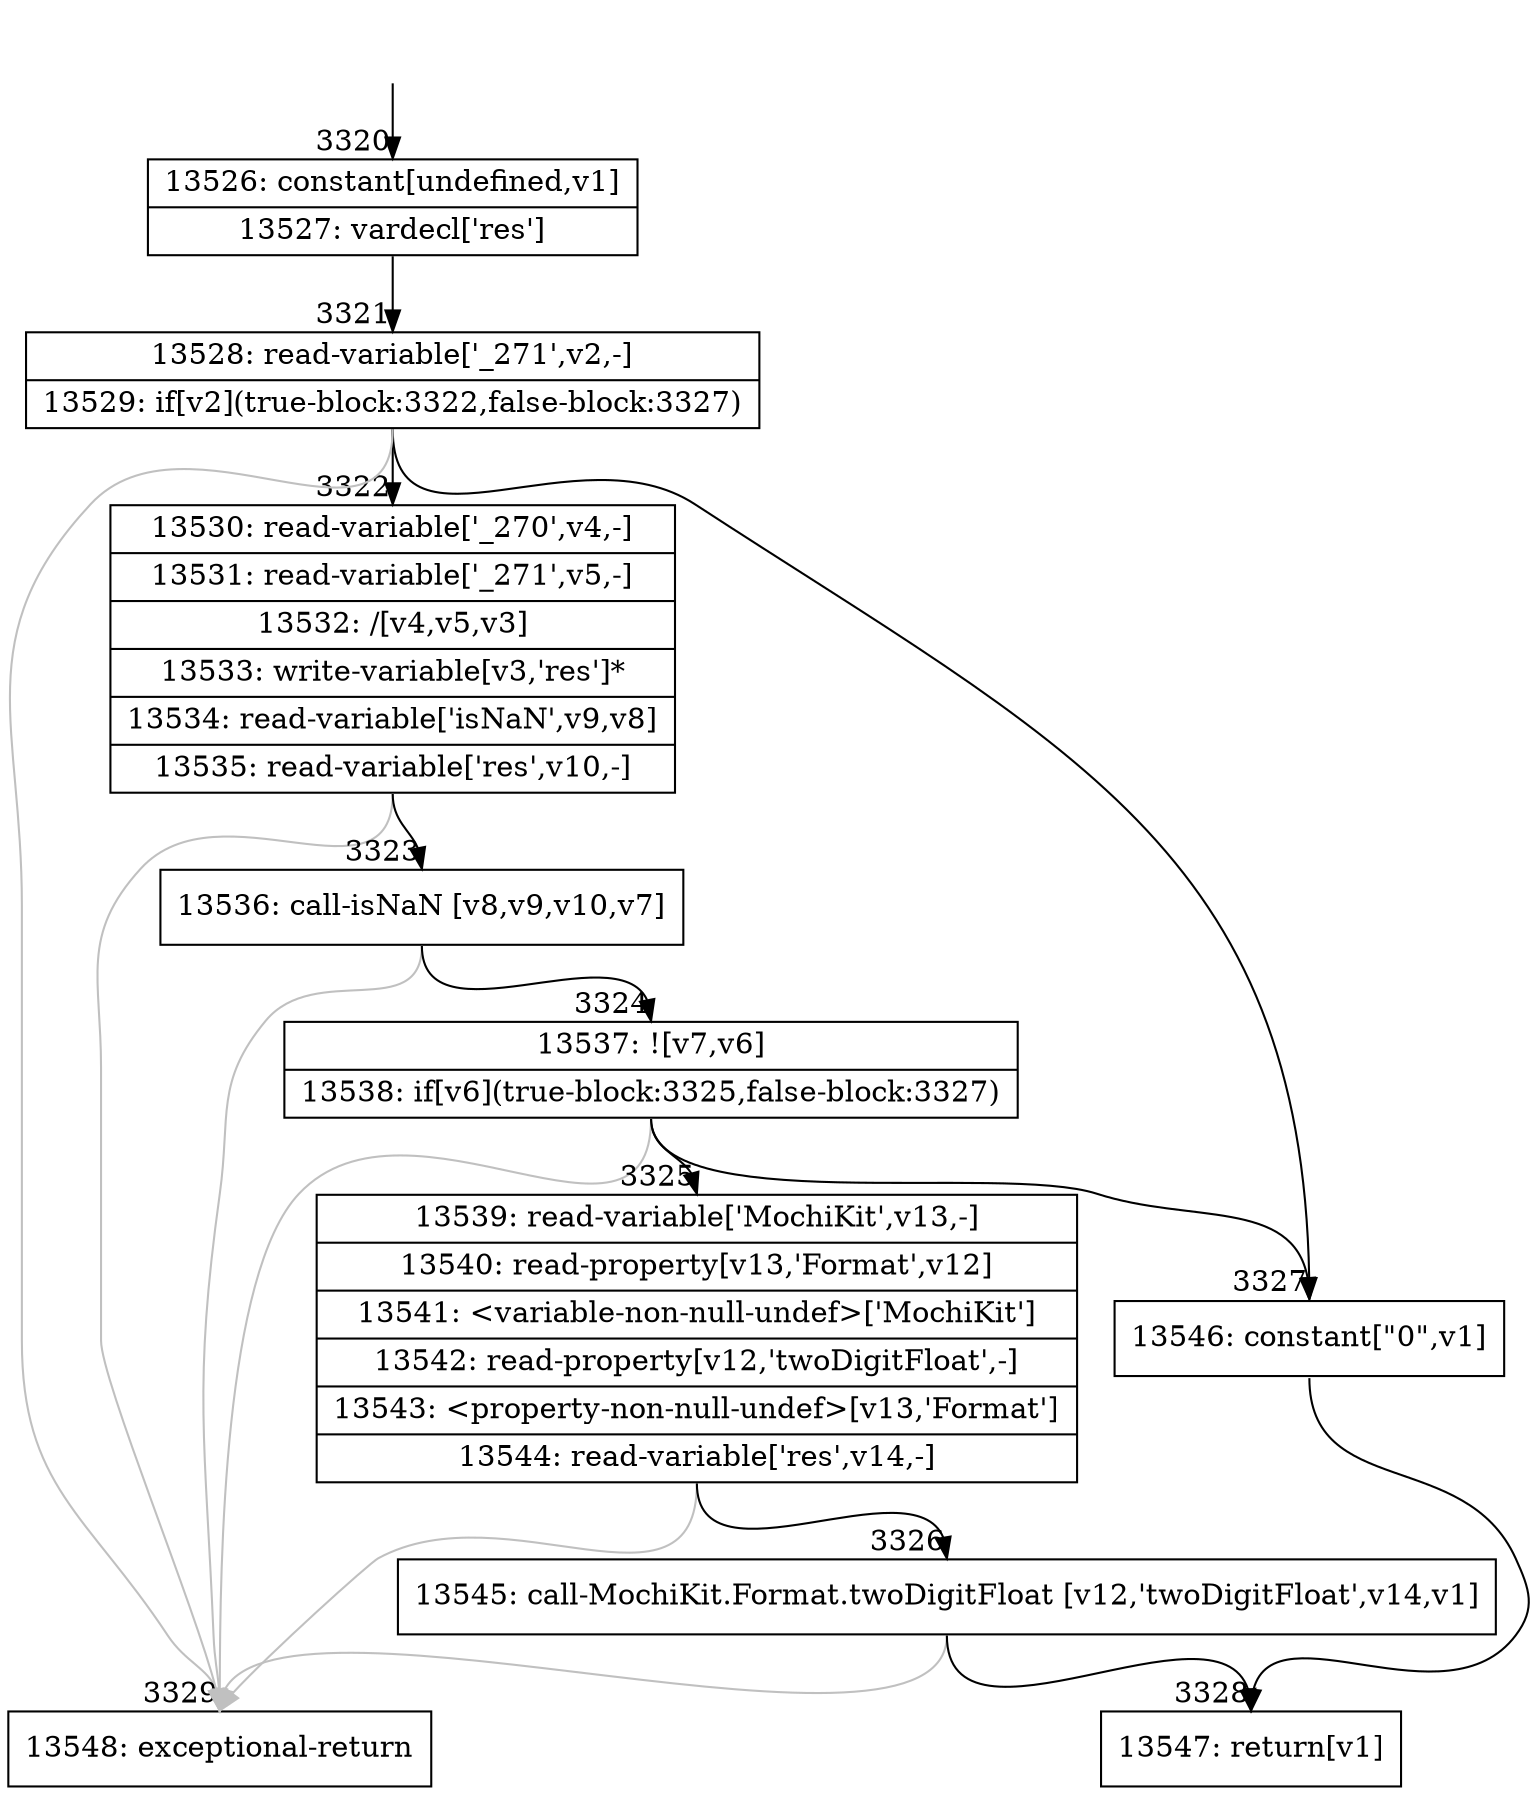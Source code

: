 digraph {
rankdir="TD"
BB_entry248[shape=none,label=""];
BB_entry248 -> BB3320 [tailport=s, headport=n, headlabel="    3320"]
BB3320 [shape=record label="{13526: constant[undefined,v1]|13527: vardecl['res']}" ] 
BB3320 -> BB3321 [tailport=s, headport=n, headlabel="      3321"]
BB3321 [shape=record label="{13528: read-variable['_271',v2,-]|13529: if[v2](true-block:3322,false-block:3327)}" ] 
BB3321 -> BB3322 [tailport=s, headport=n, headlabel="      3322"]
BB3321 -> BB3327 [tailport=s, headport=n, headlabel="      3327"]
BB3321 -> BB3329 [tailport=s, headport=n, color=gray, headlabel="      3329"]
BB3322 [shape=record label="{13530: read-variable['_270',v4,-]|13531: read-variable['_271',v5,-]|13532: /[v4,v5,v3]|13533: write-variable[v3,'res']*|13534: read-variable['isNaN',v9,v8]|13535: read-variable['res',v10,-]}" ] 
BB3322 -> BB3323 [tailport=s, headport=n, headlabel="      3323"]
BB3322 -> BB3329 [tailport=s, headport=n, color=gray]
BB3323 [shape=record label="{13536: call-isNaN [v8,v9,v10,v7]}" ] 
BB3323 -> BB3324 [tailport=s, headport=n, headlabel="      3324"]
BB3323 -> BB3329 [tailport=s, headport=n, color=gray]
BB3324 [shape=record label="{13537: ![v7,v6]|13538: if[v6](true-block:3325,false-block:3327)}" ] 
BB3324 -> BB3325 [tailport=s, headport=n, headlabel="      3325"]
BB3324 -> BB3327 [tailport=s, headport=n]
BB3324 -> BB3329 [tailport=s, headport=n, color=gray]
BB3325 [shape=record label="{13539: read-variable['MochiKit',v13,-]|13540: read-property[v13,'Format',v12]|13541: \<variable-non-null-undef\>['MochiKit']|13542: read-property[v12,'twoDigitFloat',-]|13543: \<property-non-null-undef\>[v13,'Format']|13544: read-variable['res',v14,-]}" ] 
BB3325 -> BB3326 [tailport=s, headport=n, headlabel="      3326"]
BB3325 -> BB3329 [tailport=s, headport=n, color=gray]
BB3326 [shape=record label="{13545: call-MochiKit.Format.twoDigitFloat [v12,'twoDigitFloat',v14,v1]}" ] 
BB3326 -> BB3328 [tailport=s, headport=n, headlabel="      3328"]
BB3326 -> BB3329 [tailport=s, headport=n, color=gray]
BB3327 [shape=record label="{13546: constant[\"0\",v1]}" ] 
BB3327 -> BB3328 [tailport=s, headport=n]
BB3328 [shape=record label="{13547: return[v1]}" ] 
BB3329 [shape=record label="{13548: exceptional-return}" ] 
//#$~ 2164
}
